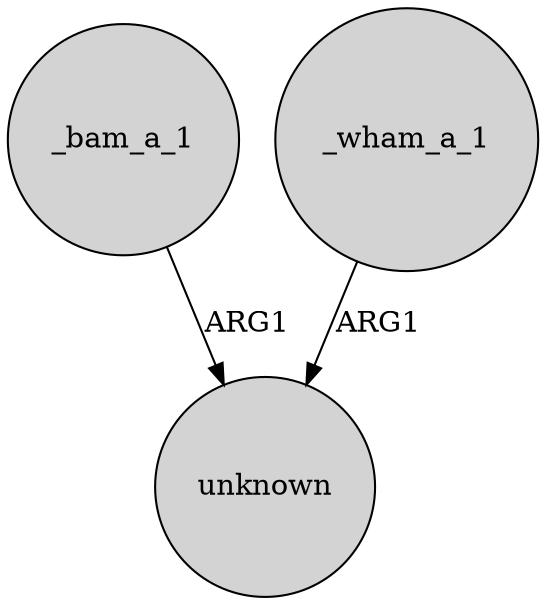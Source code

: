 digraph {
	node [shape=circle style=filled]
	_bam_a_1 -> unknown [label=ARG1]
	_wham_a_1 -> unknown [label=ARG1]
}
